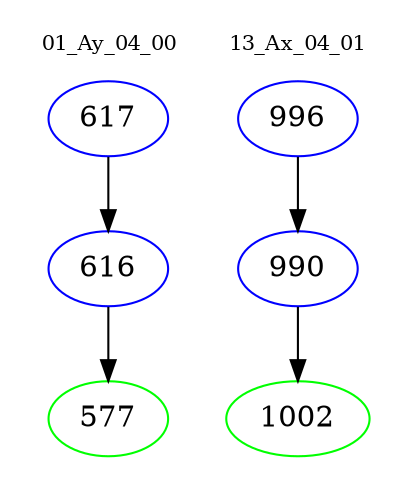 digraph{
subgraph cluster_0 {
color = white
label = "01_Ay_04_00";
fontsize=10;
T0_617 [label="617", color="blue"]
T0_617 -> T0_616 [color="black"]
T0_616 [label="616", color="blue"]
T0_616 -> T0_577 [color="black"]
T0_577 [label="577", color="green"]
}
subgraph cluster_1 {
color = white
label = "13_Ax_04_01";
fontsize=10;
T1_996 [label="996", color="blue"]
T1_996 -> T1_990 [color="black"]
T1_990 [label="990", color="blue"]
T1_990 -> T1_1002 [color="black"]
T1_1002 [label="1002", color="green"]
}
}
